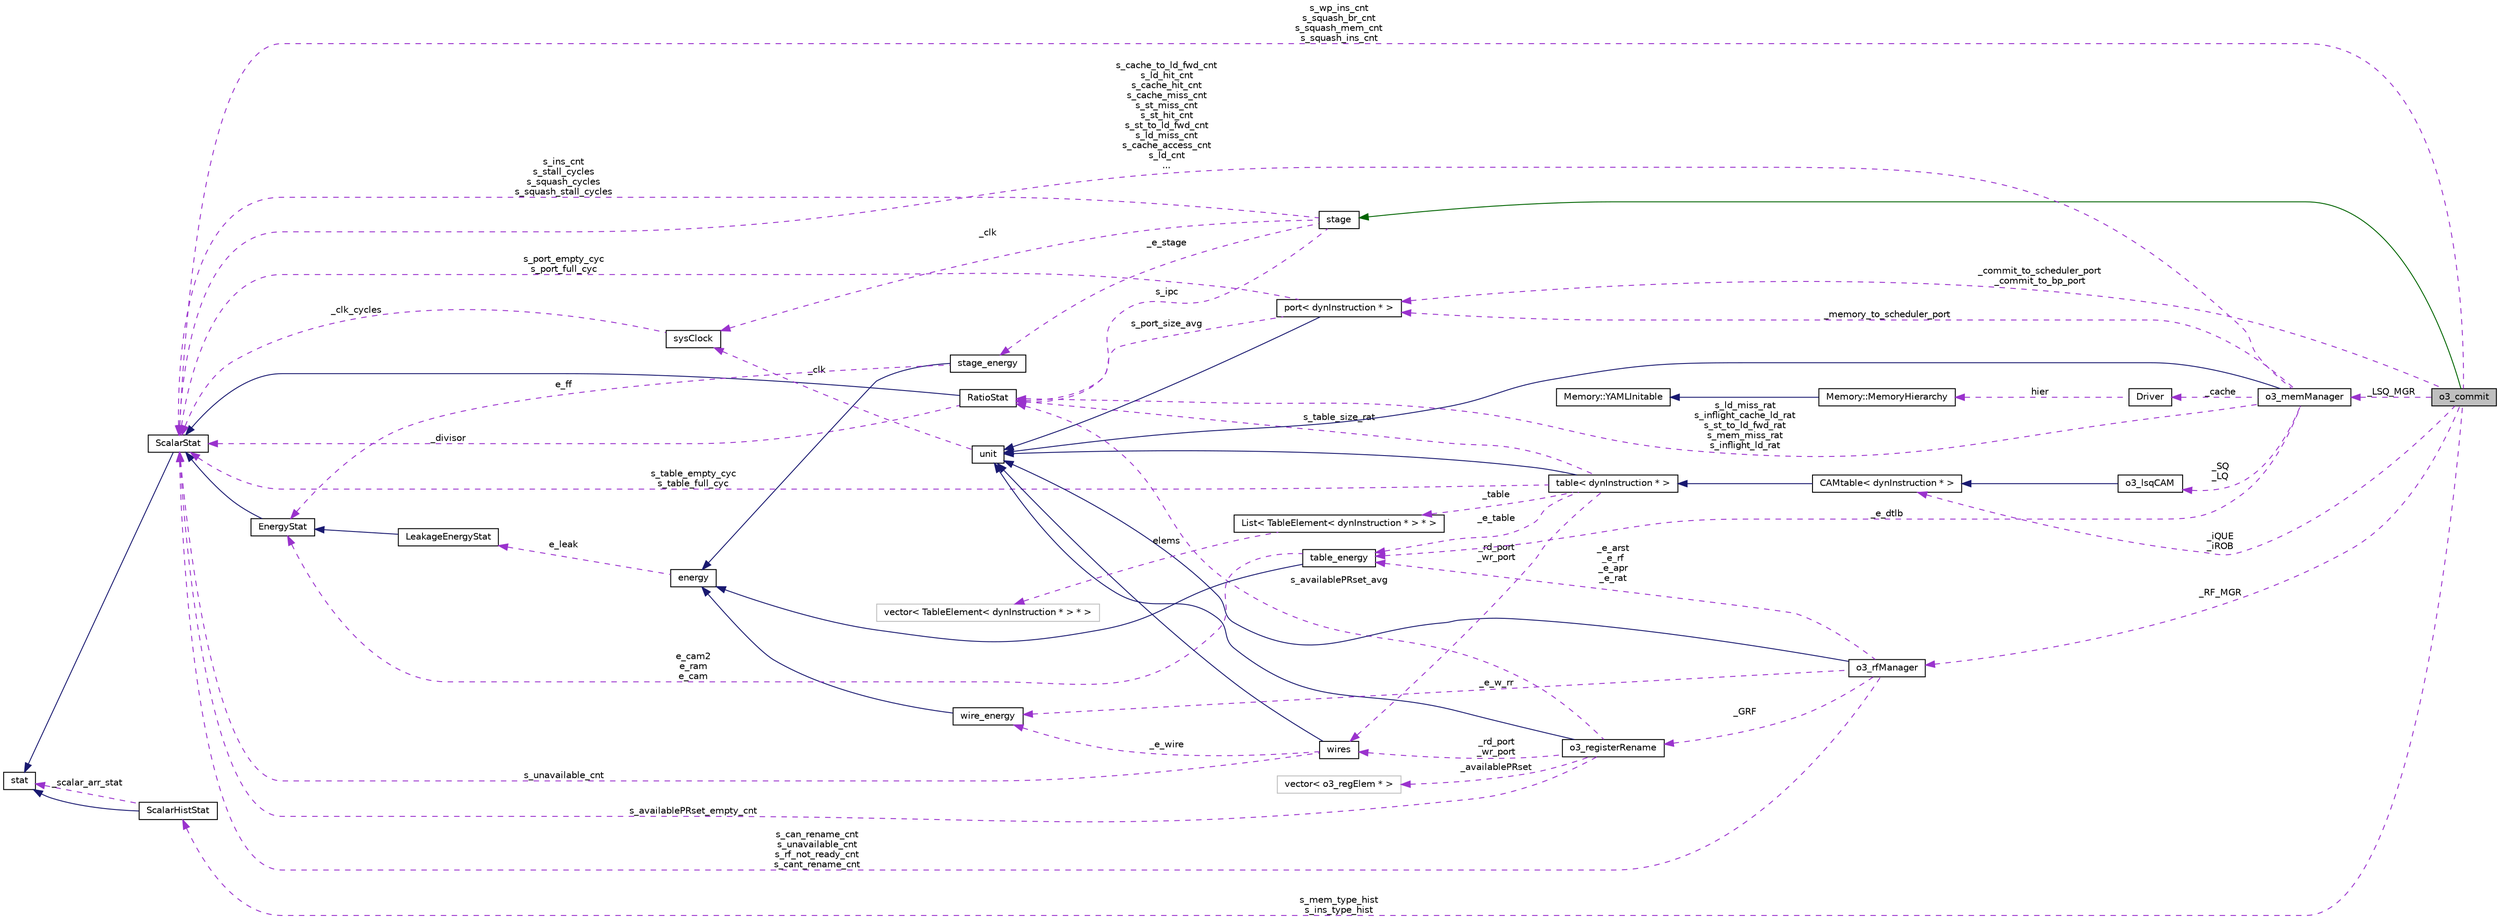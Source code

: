 digraph G
{
  edge [fontname="Helvetica",fontsize="10",labelfontname="Helvetica",labelfontsize="10"];
  node [fontname="Helvetica",fontsize="10",shape=record];
  rankdir=LR;
  Node1 [label="o3_commit",height=0.2,width=0.4,color="black", fillcolor="grey75", style="filled" fontcolor="black"];
  Node2 -> Node1 [dir=back,color="darkgreen",fontsize="10",style="solid",fontname="Helvetica"];
  Node2 [label="stage",height=0.2,width=0.4,color="black", fillcolor="white", style="filled",URL="$classstage.html"];
  Node3 -> Node2 [dir=back,color="darkorchid3",fontsize="10",style="dashed",label="s_ins_cnt\ns_stall_cycles\ns_squash_cycles\ns_squash_stall_cycles",fontname="Helvetica"];
  Node3 [label="ScalarStat",height=0.2,width=0.4,color="black", fillcolor="white", style="filled",URL="$classScalarStat.html"];
  Node4 -> Node3 [dir=back,color="midnightblue",fontsize="10",style="solid",fontname="Helvetica"];
  Node4 [label="stat",height=0.2,width=0.4,color="black", fillcolor="white", style="filled",URL="$classstat.html"];
  Node5 -> Node2 [dir=back,color="darkorchid3",fontsize="10",style="dashed",label="s_ipc",fontname="Helvetica"];
  Node5 [label="RatioStat",height=0.2,width=0.4,color="black", fillcolor="white", style="filled",URL="$classRatioStat.html"];
  Node3 -> Node5 [dir=back,color="midnightblue",fontsize="10",style="solid",fontname="Helvetica"];
  Node3 -> Node5 [dir=back,color="darkorchid3",fontsize="10",style="dashed",label="_divisor",fontname="Helvetica"];
  Node6 -> Node2 [dir=back,color="darkorchid3",fontsize="10",style="dashed",label="_clk",fontname="Helvetica"];
  Node6 [label="sysClock",height=0.2,width=0.4,color="black", fillcolor="white", style="filled",URL="$classsysClock.html"];
  Node3 -> Node6 [dir=back,color="darkorchid3",fontsize="10",style="dashed",label="_clk_cycles",fontname="Helvetica"];
  Node7 -> Node2 [dir=back,color="darkorchid3",fontsize="10",style="dashed",label="_e_stage",fontname="Helvetica"];
  Node7 [label="stage_energy",height=0.2,width=0.4,color="black", fillcolor="white", style="filled",URL="$classstage__energy.html"];
  Node8 -> Node7 [dir=back,color="midnightblue",fontsize="10",style="solid",fontname="Helvetica"];
  Node8 [label="energy",height=0.2,width=0.4,color="black", fillcolor="white", style="filled",URL="$classenergy.html"];
  Node9 -> Node8 [dir=back,color="darkorchid3",fontsize="10",style="dashed",label="e_leak",fontname="Helvetica"];
  Node9 [label="LeakageEnergyStat",height=0.2,width=0.4,color="black", fillcolor="white", style="filled",URL="$classLeakageEnergyStat.html"];
  Node10 -> Node9 [dir=back,color="midnightblue",fontsize="10",style="solid",fontname="Helvetica"];
  Node10 [label="EnergyStat",height=0.2,width=0.4,color="black", fillcolor="white", style="filled",URL="$classEnergyStat.html"];
  Node3 -> Node10 [dir=back,color="midnightblue",fontsize="10",style="solid",fontname="Helvetica"];
  Node10 -> Node7 [dir=back,color="darkorchid3",fontsize="10",style="dashed",label="e_ff",fontname="Helvetica"];
  Node3 -> Node1 [dir=back,color="darkorchid3",fontsize="10",style="dashed",label="s_wp_ins_cnt\ns_squash_br_cnt\ns_squash_mem_cnt\ns_squash_ins_cnt",fontname="Helvetica"];
  Node11 -> Node1 [dir=back,color="darkorchid3",fontsize="10",style="dashed",label="_RF_MGR",fontname="Helvetica"];
  Node11 [label="o3_rfManager",height=0.2,width=0.4,color="black", fillcolor="white", style="filled",URL="$classo3__rfManager.html"];
  Node12 -> Node11 [dir=back,color="midnightblue",fontsize="10",style="solid",fontname="Helvetica"];
  Node12 [label="unit",height=0.2,width=0.4,color="black", fillcolor="white", style="filled",URL="$classunit.html"];
  Node6 -> Node12 [dir=back,color="darkorchid3",fontsize="10",style="dashed",label="_clk",fontname="Helvetica"];
  Node3 -> Node11 [dir=back,color="darkorchid3",fontsize="10",style="dashed",label="s_can_rename_cnt\ns_unavailable_cnt\ns_rf_not_ready_cnt\ns_cant_rename_cnt",fontname="Helvetica"];
  Node13 -> Node11 [dir=back,color="darkorchid3",fontsize="10",style="dashed",label="_GRF",fontname="Helvetica"];
  Node13 [label="o3_registerRename",height=0.2,width=0.4,color="black", fillcolor="white", style="filled",URL="$classo3__registerRename.html"];
  Node12 -> Node13 [dir=back,color="midnightblue",fontsize="10",style="solid",fontname="Helvetica"];
  Node3 -> Node13 [dir=back,color="darkorchid3",fontsize="10",style="dashed",label="s_availablePRset_empty_cnt",fontname="Helvetica"];
  Node14 -> Node13 [dir=back,color="darkorchid3",fontsize="10",style="dashed",label="_availablePRset",fontname="Helvetica"];
  Node14 [label="vector\< o3_regElem * \>",height=0.2,width=0.4,color="grey75", fillcolor="white", style="filled"];
  Node5 -> Node13 [dir=back,color="darkorchid3",fontsize="10",style="dashed",label="s_availablePRset_avg",fontname="Helvetica"];
  Node15 -> Node13 [dir=back,color="darkorchid3",fontsize="10",style="dashed",label="_rd_port\n_wr_port",fontname="Helvetica"];
  Node15 [label="wires",height=0.2,width=0.4,color="black", fillcolor="white", style="filled",URL="$classwires.html"];
  Node12 -> Node15 [dir=back,color="midnightblue",fontsize="10",style="solid",fontname="Helvetica"];
  Node3 -> Node15 [dir=back,color="darkorchid3",fontsize="10",style="dashed",label="s_unavailable_cnt",fontname="Helvetica"];
  Node16 -> Node15 [dir=back,color="darkorchid3",fontsize="10",style="dashed",label="_e_wire",fontname="Helvetica"];
  Node16 [label="wire_energy",height=0.2,width=0.4,color="black", fillcolor="white", style="filled",URL="$classwire__energy.html"];
  Node8 -> Node16 [dir=back,color="midnightblue",fontsize="10",style="solid",fontname="Helvetica"];
  Node16 -> Node11 [dir=back,color="darkorchid3",fontsize="10",style="dashed",label="_e_w_rr",fontname="Helvetica"];
  Node17 -> Node11 [dir=back,color="darkorchid3",fontsize="10",style="dashed",label="_e_arst\n_e_rf\n_e_apr\n_e_rat",fontname="Helvetica"];
  Node17 [label="table_energy",height=0.2,width=0.4,color="black", fillcolor="white", style="filled",URL="$classtable__energy.html"];
  Node8 -> Node17 [dir=back,color="midnightblue",fontsize="10",style="solid",fontname="Helvetica"];
  Node10 -> Node17 [dir=back,color="darkorchid3",fontsize="10",style="dashed",label="e_cam2\ne_ram\ne_cam",fontname="Helvetica"];
  Node18 -> Node1 [dir=back,color="darkorchid3",fontsize="10",style="dashed",label="_LSQ_MGR",fontname="Helvetica"];
  Node18 [label="o3_memManager",height=0.2,width=0.4,color="black", fillcolor="white", style="filled",URL="$classo3__memManager.html"];
  Node12 -> Node18 [dir=back,color="midnightblue",fontsize="10",style="solid",fontname="Helvetica"];
  Node3 -> Node18 [dir=back,color="darkorchid3",fontsize="10",style="dashed",label="s_cache_to_ld_fwd_cnt\ns_ld_hit_cnt\ns_cache_hit_cnt\ns_cache_miss_cnt\ns_st_miss_cnt\ns_st_hit_cnt\ns_st_to_ld_fwd_cnt\ns_ld_miss_cnt\ns_cache_access_cnt\ns_ld_cnt\n...",fontname="Helvetica"];
  Node19 -> Node18 [dir=back,color="darkorchid3",fontsize="10",style="dashed",label="_SQ\n_LQ",fontname="Helvetica"];
  Node19 [label="o3_lsqCAM",height=0.2,width=0.4,color="black", fillcolor="white", style="filled",URL="$classo3__lsqCAM.html"];
  Node20 -> Node19 [dir=back,color="midnightblue",fontsize="10",style="solid",fontname="Helvetica"];
  Node20 [label="CAMtable\< dynInstruction * \>",height=0.2,width=0.4,color="black", fillcolor="white", style="filled",URL="$classCAMtable.html"];
  Node21 -> Node20 [dir=back,color="midnightblue",fontsize="10",style="solid",fontname="Helvetica"];
  Node21 [label="table\< dynInstruction * \>",height=0.2,width=0.4,color="black", fillcolor="white", style="filled",URL="$classtable.html"];
  Node12 -> Node21 [dir=back,color="midnightblue",fontsize="10",style="solid",fontname="Helvetica"];
  Node3 -> Node21 [dir=back,color="darkorchid3",fontsize="10",style="dashed",label="s_table_empty_cyc\ns_table_full_cyc",fontname="Helvetica"];
  Node5 -> Node21 [dir=back,color="darkorchid3",fontsize="10",style="dashed",label="s_table_size_rat",fontname="Helvetica"];
  Node15 -> Node21 [dir=back,color="darkorchid3",fontsize="10",style="dashed",label="_rd_port\n_wr_port",fontname="Helvetica"];
  Node17 -> Node21 [dir=back,color="darkorchid3",fontsize="10",style="dashed",label="_e_table",fontname="Helvetica"];
  Node22 -> Node21 [dir=back,color="darkorchid3",fontsize="10",style="dashed",label="_table",fontname="Helvetica"];
  Node22 [label="List\< TableElement\< dynInstruction * \> * \>",height=0.2,width=0.4,color="black", fillcolor="white", style="filled",URL="$classList.html"];
  Node23 -> Node22 [dir=back,color="darkorchid3",fontsize="10",style="dashed",label="elems",fontname="Helvetica"];
  Node23 [label="vector\< TableElement\< dynInstruction * \> * \>",height=0.2,width=0.4,color="grey75", fillcolor="white", style="filled"];
  Node24 -> Node18 [dir=back,color="darkorchid3",fontsize="10",style="dashed",label="_cache",fontname="Helvetica"];
  Node24 [label="Driver",height=0.2,width=0.4,color="black", fillcolor="white", style="filled",URL="$structDriver.html"];
  Node25 -> Node24 [dir=back,color="darkorchid3",fontsize="10",style="dashed",label="hier",fontname="Helvetica"];
  Node25 [label="Memory::MemoryHierarchy",height=0.2,width=0.4,color="black", fillcolor="white", style="filled",URL="$classMemory_1_1MemoryHierarchy.html"];
  Node26 -> Node25 [dir=back,color="midnightblue",fontsize="10",style="solid",fontname="Helvetica"];
  Node26 [label="Memory::YAMLInitable",height=0.2,width=0.4,color="black", fillcolor="white", style="filled",URL="$classMemory_1_1YAMLInitable.html"];
  Node5 -> Node18 [dir=back,color="darkorchid3",fontsize="10",style="dashed",label="s_ld_miss_rat\ns_inflight_cache_ld_rat\ns_st_to_ld_fwd_rat\ns_mem_miss_rat\ns_inflight_ld_rat",fontname="Helvetica"];
  Node17 -> Node18 [dir=back,color="darkorchid3",fontsize="10",style="dashed",label="_e_dtlb",fontname="Helvetica"];
  Node27 -> Node18 [dir=back,color="darkorchid3",fontsize="10",style="dashed",label="_memory_to_scheduler_port",fontname="Helvetica"];
  Node27 [label="port\< dynInstruction * \>",height=0.2,width=0.4,color="black", fillcolor="white", style="filled",URL="$classport.html"];
  Node12 -> Node27 [dir=back,color="midnightblue",fontsize="10",style="solid",fontname="Helvetica"];
  Node3 -> Node27 [dir=back,color="darkorchid3",fontsize="10",style="dashed",label="s_port_empty_cyc\ns_port_full_cyc",fontname="Helvetica"];
  Node5 -> Node27 [dir=back,color="darkorchid3",fontsize="10",style="dashed",label="s_port_size_avg",fontname="Helvetica"];
  Node28 -> Node1 [dir=back,color="darkorchid3",fontsize="10",style="dashed",label="s_mem_type_hist\ns_ins_type_hist",fontname="Helvetica"];
  Node28 [label="ScalarHistStat",height=0.2,width=0.4,color="black", fillcolor="white", style="filled",URL="$classScalarHistStat.html"];
  Node4 -> Node28 [dir=back,color="midnightblue",fontsize="10",style="solid",fontname="Helvetica"];
  Node4 -> Node28 [dir=back,color="darkorchid3",fontsize="10",style="dashed",label="_scalar_arr_stat",fontname="Helvetica"];
  Node27 -> Node1 [dir=back,color="darkorchid3",fontsize="10",style="dashed",label="_commit_to_scheduler_port\n_commit_to_bp_port",fontname="Helvetica"];
  Node20 -> Node1 [dir=back,color="darkorchid3",fontsize="10",style="dashed",label="_iQUE\n_iROB",fontname="Helvetica"];
}
